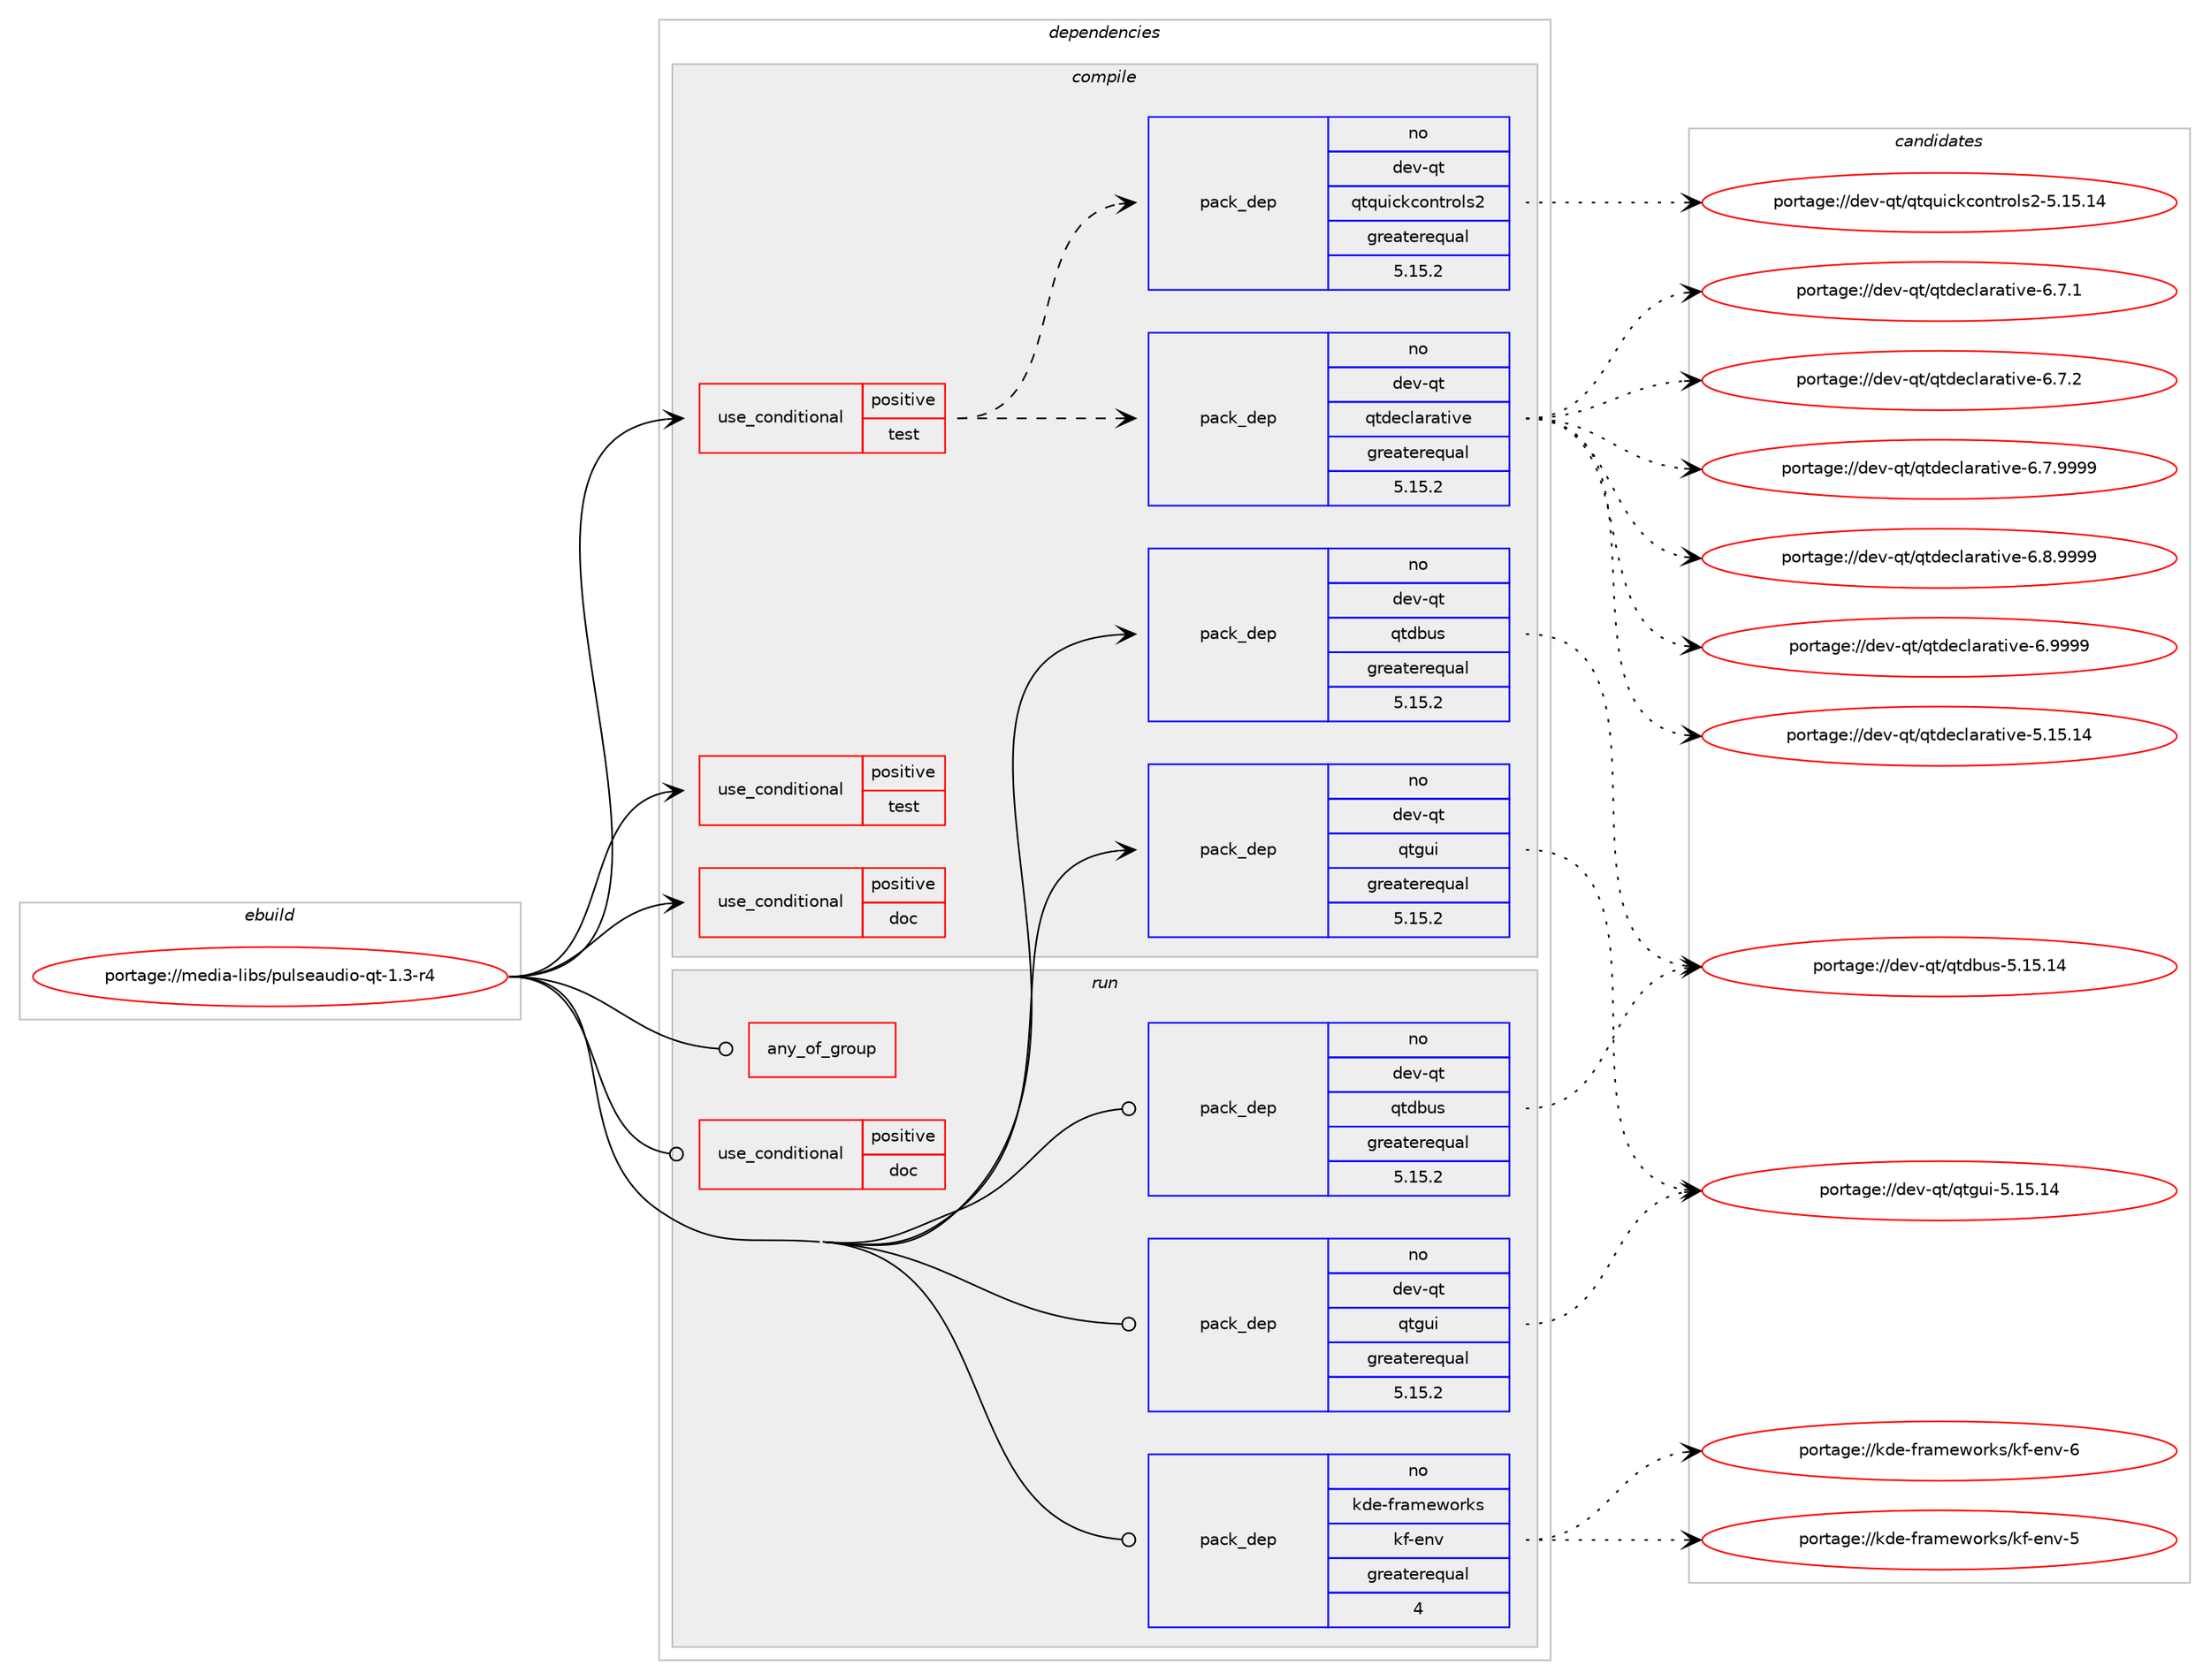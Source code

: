 digraph prolog {

# *************
# Graph options
# *************

newrank=true;
concentrate=true;
compound=true;
graph [rankdir=LR,fontname=Helvetica,fontsize=10,ranksep=1.5];#, ranksep=2.5, nodesep=0.2];
edge  [arrowhead=vee];
node  [fontname=Helvetica,fontsize=10];

# **********
# The ebuild
# **********

subgraph cluster_leftcol {
color=gray;
rank=same;
label=<<i>ebuild</i>>;
id [label="portage://media-libs/pulseaudio-qt-1.3-r4", color=red, width=4, href="../media-libs/pulseaudio-qt-1.3-r4.svg"];
}

# ****************
# The dependencies
# ****************

subgraph cluster_midcol {
color=gray;
label=<<i>dependencies</i>>;
subgraph cluster_compile {
fillcolor="#eeeeee";
style=filled;
label=<<i>compile</i>>;
subgraph cond75654 {
dependency158470 [label=<<TABLE BORDER="0" CELLBORDER="1" CELLSPACING="0" CELLPADDING="4"><TR><TD ROWSPAN="3" CELLPADDING="10">use_conditional</TD></TR><TR><TD>positive</TD></TR><TR><TD>doc</TD></TR></TABLE>>, shape=none, color=red];
# *** BEGIN UNKNOWN DEPENDENCY TYPE (TODO) ***
# dependency158470 -> package_dependency(portage://media-libs/pulseaudio-qt-1.3-r4,install,no,dev-qt,qt-docs,none,[,,],[slot(5)],[])
# *** END UNKNOWN DEPENDENCY TYPE (TODO) ***

}
id:e -> dependency158470:w [weight=20,style="solid",arrowhead="vee"];
subgraph cond75655 {
dependency158471 [label=<<TABLE BORDER="0" CELLBORDER="1" CELLSPACING="0" CELLPADDING="4"><TR><TD ROWSPAN="3" CELLPADDING="10">use_conditional</TD></TR><TR><TD>positive</TD></TR><TR><TD>test</TD></TR></TABLE>>, shape=none, color=red];
subgraph pack80492 {
dependency158472 [label=<<TABLE BORDER="0" CELLBORDER="1" CELLSPACING="0" CELLPADDING="4" WIDTH="220"><TR><TD ROWSPAN="6" CELLPADDING="30">pack_dep</TD></TR><TR><TD WIDTH="110">no</TD></TR><TR><TD>dev-qt</TD></TR><TR><TD>qtdeclarative</TD></TR><TR><TD>greaterequal</TD></TR><TR><TD>5.15.2</TD></TR></TABLE>>, shape=none, color=blue];
}
dependency158471:e -> dependency158472:w [weight=20,style="dashed",arrowhead="vee"];
subgraph pack80493 {
dependency158473 [label=<<TABLE BORDER="0" CELLBORDER="1" CELLSPACING="0" CELLPADDING="4" WIDTH="220"><TR><TD ROWSPAN="6" CELLPADDING="30">pack_dep</TD></TR><TR><TD WIDTH="110">no</TD></TR><TR><TD>dev-qt</TD></TR><TR><TD>qtquickcontrols2</TD></TR><TR><TD>greaterequal</TD></TR><TR><TD>5.15.2</TD></TR></TABLE>>, shape=none, color=blue];
}
dependency158471:e -> dependency158473:w [weight=20,style="dashed",arrowhead="vee"];
}
id:e -> dependency158471:w [weight=20,style="solid",arrowhead="vee"];
subgraph cond75656 {
dependency158474 [label=<<TABLE BORDER="0" CELLBORDER="1" CELLSPACING="0" CELLPADDING="4"><TR><TD ROWSPAN="3" CELLPADDING="10">use_conditional</TD></TR><TR><TD>positive</TD></TR><TR><TD>test</TD></TR></TABLE>>, shape=none, color=red];
# *** BEGIN UNKNOWN DEPENDENCY TYPE (TODO) ***
# dependency158474 -> package_dependency(portage://media-libs/pulseaudio-qt-1.3-r4,install,no,dev-qt,qttest,none,[,,],[slot(5)],[])
# *** END UNKNOWN DEPENDENCY TYPE (TODO) ***

}
id:e -> dependency158474:w [weight=20,style="solid",arrowhead="vee"];
# *** BEGIN UNKNOWN DEPENDENCY TYPE (TODO) ***
# id -> package_dependency(portage://media-libs/pulseaudio-qt-1.3-r4,install,no,dev-qt,qtcore,none,[,,],[slot(5)],[])
# *** END UNKNOWN DEPENDENCY TYPE (TODO) ***

subgraph pack80494 {
dependency158475 [label=<<TABLE BORDER="0" CELLBORDER="1" CELLSPACING="0" CELLPADDING="4" WIDTH="220"><TR><TD ROWSPAN="6" CELLPADDING="30">pack_dep</TD></TR><TR><TD WIDTH="110">no</TD></TR><TR><TD>dev-qt</TD></TR><TR><TD>qtdbus</TD></TR><TR><TD>greaterequal</TD></TR><TR><TD>5.15.2</TD></TR></TABLE>>, shape=none, color=blue];
}
id:e -> dependency158475:w [weight=20,style="solid",arrowhead="vee"];
subgraph pack80495 {
dependency158476 [label=<<TABLE BORDER="0" CELLBORDER="1" CELLSPACING="0" CELLPADDING="4" WIDTH="220"><TR><TD ROWSPAN="6" CELLPADDING="30">pack_dep</TD></TR><TR><TD WIDTH="110">no</TD></TR><TR><TD>dev-qt</TD></TR><TR><TD>qtgui</TD></TR><TR><TD>greaterequal</TD></TR><TR><TD>5.15.2</TD></TR></TABLE>>, shape=none, color=blue];
}
id:e -> dependency158476:w [weight=20,style="solid",arrowhead="vee"];
# *** BEGIN UNKNOWN DEPENDENCY TYPE (TODO) ***
# id -> package_dependency(portage://media-libs/pulseaudio-qt-1.3-r4,install,no,media-libs,libpulse,none,[,,],[],[use(enable(glib),none)])
# *** END UNKNOWN DEPENDENCY TYPE (TODO) ***

}
subgraph cluster_compileandrun {
fillcolor="#eeeeee";
style=filled;
label=<<i>compile and run</i>>;
}
subgraph cluster_run {
fillcolor="#eeeeee";
style=filled;
label=<<i>run</i>>;
subgraph any2169 {
dependency158477 [label=<<TABLE BORDER="0" CELLBORDER="1" CELLSPACING="0" CELLPADDING="4"><TR><TD CELLPADDING="10">any_of_group</TD></TR></TABLE>>, shape=none, color=red];# *** BEGIN UNKNOWN DEPENDENCY TYPE (TODO) ***
# dependency158477 -> package_dependency(portage://media-libs/pulseaudio-qt-1.3-r4,run,no,kde-frameworks,breeze-icons,none,[,,],any_different_slot,[])
# *** END UNKNOWN DEPENDENCY TYPE (TODO) ***

# *** BEGIN UNKNOWN DEPENDENCY TYPE (TODO) ***
# dependency158477 -> package_dependency(portage://media-libs/pulseaudio-qt-1.3-r4,run,no,kde-frameworks,oxygen-icons,none,[,,],any_different_slot,[])
# *** END UNKNOWN DEPENDENCY TYPE (TODO) ***

}
id:e -> dependency158477:w [weight=20,style="solid",arrowhead="odot"];
subgraph cond75657 {
dependency158478 [label=<<TABLE BORDER="0" CELLBORDER="1" CELLSPACING="0" CELLPADDING="4"><TR><TD ROWSPAN="3" CELLPADDING="10">use_conditional</TD></TR><TR><TD>positive</TD></TR><TR><TD>doc</TD></TR></TABLE>>, shape=none, color=red];
# *** BEGIN UNKNOWN DEPENDENCY TYPE (TODO) ***
# dependency158478 -> package_dependency(portage://media-libs/pulseaudio-qt-1.3-r4,run,no,dev-qt,qt-docs,none,[,,],[slot(5)],[])
# *** END UNKNOWN DEPENDENCY TYPE (TODO) ***

}
id:e -> dependency158478:w [weight=20,style="solid",arrowhead="odot"];
# *** BEGIN UNKNOWN DEPENDENCY TYPE (TODO) ***
# id -> package_dependency(portage://media-libs/pulseaudio-qt-1.3-r4,run,no,dev-qt,qtcore,none,[,,],[slot(5)],[])
# *** END UNKNOWN DEPENDENCY TYPE (TODO) ***

subgraph pack80496 {
dependency158479 [label=<<TABLE BORDER="0" CELLBORDER="1" CELLSPACING="0" CELLPADDING="4" WIDTH="220"><TR><TD ROWSPAN="6" CELLPADDING="30">pack_dep</TD></TR><TR><TD WIDTH="110">no</TD></TR><TR><TD>dev-qt</TD></TR><TR><TD>qtdbus</TD></TR><TR><TD>greaterequal</TD></TR><TR><TD>5.15.2</TD></TR></TABLE>>, shape=none, color=blue];
}
id:e -> dependency158479:w [weight=20,style="solid",arrowhead="odot"];
subgraph pack80497 {
dependency158480 [label=<<TABLE BORDER="0" CELLBORDER="1" CELLSPACING="0" CELLPADDING="4" WIDTH="220"><TR><TD ROWSPAN="6" CELLPADDING="30">pack_dep</TD></TR><TR><TD WIDTH="110">no</TD></TR><TR><TD>dev-qt</TD></TR><TR><TD>qtgui</TD></TR><TR><TD>greaterequal</TD></TR><TR><TD>5.15.2</TD></TR></TABLE>>, shape=none, color=blue];
}
id:e -> dependency158480:w [weight=20,style="solid",arrowhead="odot"];
subgraph pack80498 {
dependency158481 [label=<<TABLE BORDER="0" CELLBORDER="1" CELLSPACING="0" CELLPADDING="4" WIDTH="220"><TR><TD ROWSPAN="6" CELLPADDING="30">pack_dep</TD></TR><TR><TD WIDTH="110">no</TD></TR><TR><TD>kde-frameworks</TD></TR><TR><TD>kf-env</TD></TR><TR><TD>greaterequal</TD></TR><TR><TD>4</TD></TR></TABLE>>, shape=none, color=blue];
}
id:e -> dependency158481:w [weight=20,style="solid",arrowhead="odot"];
# *** BEGIN UNKNOWN DEPENDENCY TYPE (TODO) ***
# id -> package_dependency(portage://media-libs/pulseaudio-qt-1.3-r4,run,no,media-libs,libpulse,none,[,,],[],[use(enable(glib),none)])
# *** END UNKNOWN DEPENDENCY TYPE (TODO) ***

}
}

# **************
# The candidates
# **************

subgraph cluster_choices {
rank=same;
color=gray;
label=<<i>candidates</i>>;

subgraph choice80492 {
color=black;
nodesep=1;
choice10010111845113116471131161001019910897114971161051181014553464953464952 [label="portage://dev-qt/qtdeclarative-5.15.14", color=red, width=4,href="../dev-qt/qtdeclarative-5.15.14.svg"];
choice1001011184511311647113116100101991089711497116105118101455446554649 [label="portage://dev-qt/qtdeclarative-6.7.1", color=red, width=4,href="../dev-qt/qtdeclarative-6.7.1.svg"];
choice1001011184511311647113116100101991089711497116105118101455446554650 [label="portage://dev-qt/qtdeclarative-6.7.2", color=red, width=4,href="../dev-qt/qtdeclarative-6.7.2.svg"];
choice1001011184511311647113116100101991089711497116105118101455446554657575757 [label="portage://dev-qt/qtdeclarative-6.7.9999", color=red, width=4,href="../dev-qt/qtdeclarative-6.7.9999.svg"];
choice1001011184511311647113116100101991089711497116105118101455446564657575757 [label="portage://dev-qt/qtdeclarative-6.8.9999", color=red, width=4,href="../dev-qt/qtdeclarative-6.8.9999.svg"];
choice100101118451131164711311610010199108971149711610511810145544657575757 [label="portage://dev-qt/qtdeclarative-6.9999", color=red, width=4,href="../dev-qt/qtdeclarative-6.9999.svg"];
dependency158472:e -> choice10010111845113116471131161001019910897114971161051181014553464953464952:w [style=dotted,weight="100"];
dependency158472:e -> choice1001011184511311647113116100101991089711497116105118101455446554649:w [style=dotted,weight="100"];
dependency158472:e -> choice1001011184511311647113116100101991089711497116105118101455446554650:w [style=dotted,weight="100"];
dependency158472:e -> choice1001011184511311647113116100101991089711497116105118101455446554657575757:w [style=dotted,weight="100"];
dependency158472:e -> choice1001011184511311647113116100101991089711497116105118101455446564657575757:w [style=dotted,weight="100"];
dependency158472:e -> choice100101118451131164711311610010199108971149711610511810145544657575757:w [style=dotted,weight="100"];
}
subgraph choice80493 {
color=black;
nodesep=1;
choice10010111845113116471131161131171059910799111110116114111108115504553464953464952 [label="portage://dev-qt/qtquickcontrols2-5.15.14", color=red, width=4,href="../dev-qt/qtquickcontrols2-5.15.14.svg"];
dependency158473:e -> choice10010111845113116471131161131171059910799111110116114111108115504553464953464952:w [style=dotted,weight="100"];
}
subgraph choice80494 {
color=black;
nodesep=1;
choice1001011184511311647113116100981171154553464953464952 [label="portage://dev-qt/qtdbus-5.15.14", color=red, width=4,href="../dev-qt/qtdbus-5.15.14.svg"];
dependency158475:e -> choice1001011184511311647113116100981171154553464953464952:w [style=dotted,weight="100"];
}
subgraph choice80495 {
color=black;
nodesep=1;
choice10010111845113116471131161031171054553464953464952 [label="portage://dev-qt/qtgui-5.15.14", color=red, width=4,href="../dev-qt/qtgui-5.15.14.svg"];
dependency158476:e -> choice10010111845113116471131161031171054553464953464952:w [style=dotted,weight="100"];
}
subgraph choice80496 {
color=black;
nodesep=1;
choice1001011184511311647113116100981171154553464953464952 [label="portage://dev-qt/qtdbus-5.15.14", color=red, width=4,href="../dev-qt/qtdbus-5.15.14.svg"];
dependency158479:e -> choice1001011184511311647113116100981171154553464953464952:w [style=dotted,weight="100"];
}
subgraph choice80497 {
color=black;
nodesep=1;
choice10010111845113116471131161031171054553464953464952 [label="portage://dev-qt/qtgui-5.15.14", color=red, width=4,href="../dev-qt/qtgui-5.15.14.svg"];
dependency158480:e -> choice10010111845113116471131161031171054553464953464952:w [style=dotted,weight="100"];
}
subgraph choice80498 {
color=black;
nodesep=1;
choice107100101451021149710910111911111410711547107102451011101184553 [label="portage://kde-frameworks/kf-env-5", color=red, width=4,href="../kde-frameworks/kf-env-5.svg"];
choice107100101451021149710910111911111410711547107102451011101184554 [label="portage://kde-frameworks/kf-env-6", color=red, width=4,href="../kde-frameworks/kf-env-6.svg"];
dependency158481:e -> choice107100101451021149710910111911111410711547107102451011101184553:w [style=dotted,weight="100"];
dependency158481:e -> choice107100101451021149710910111911111410711547107102451011101184554:w [style=dotted,weight="100"];
}
}

}
